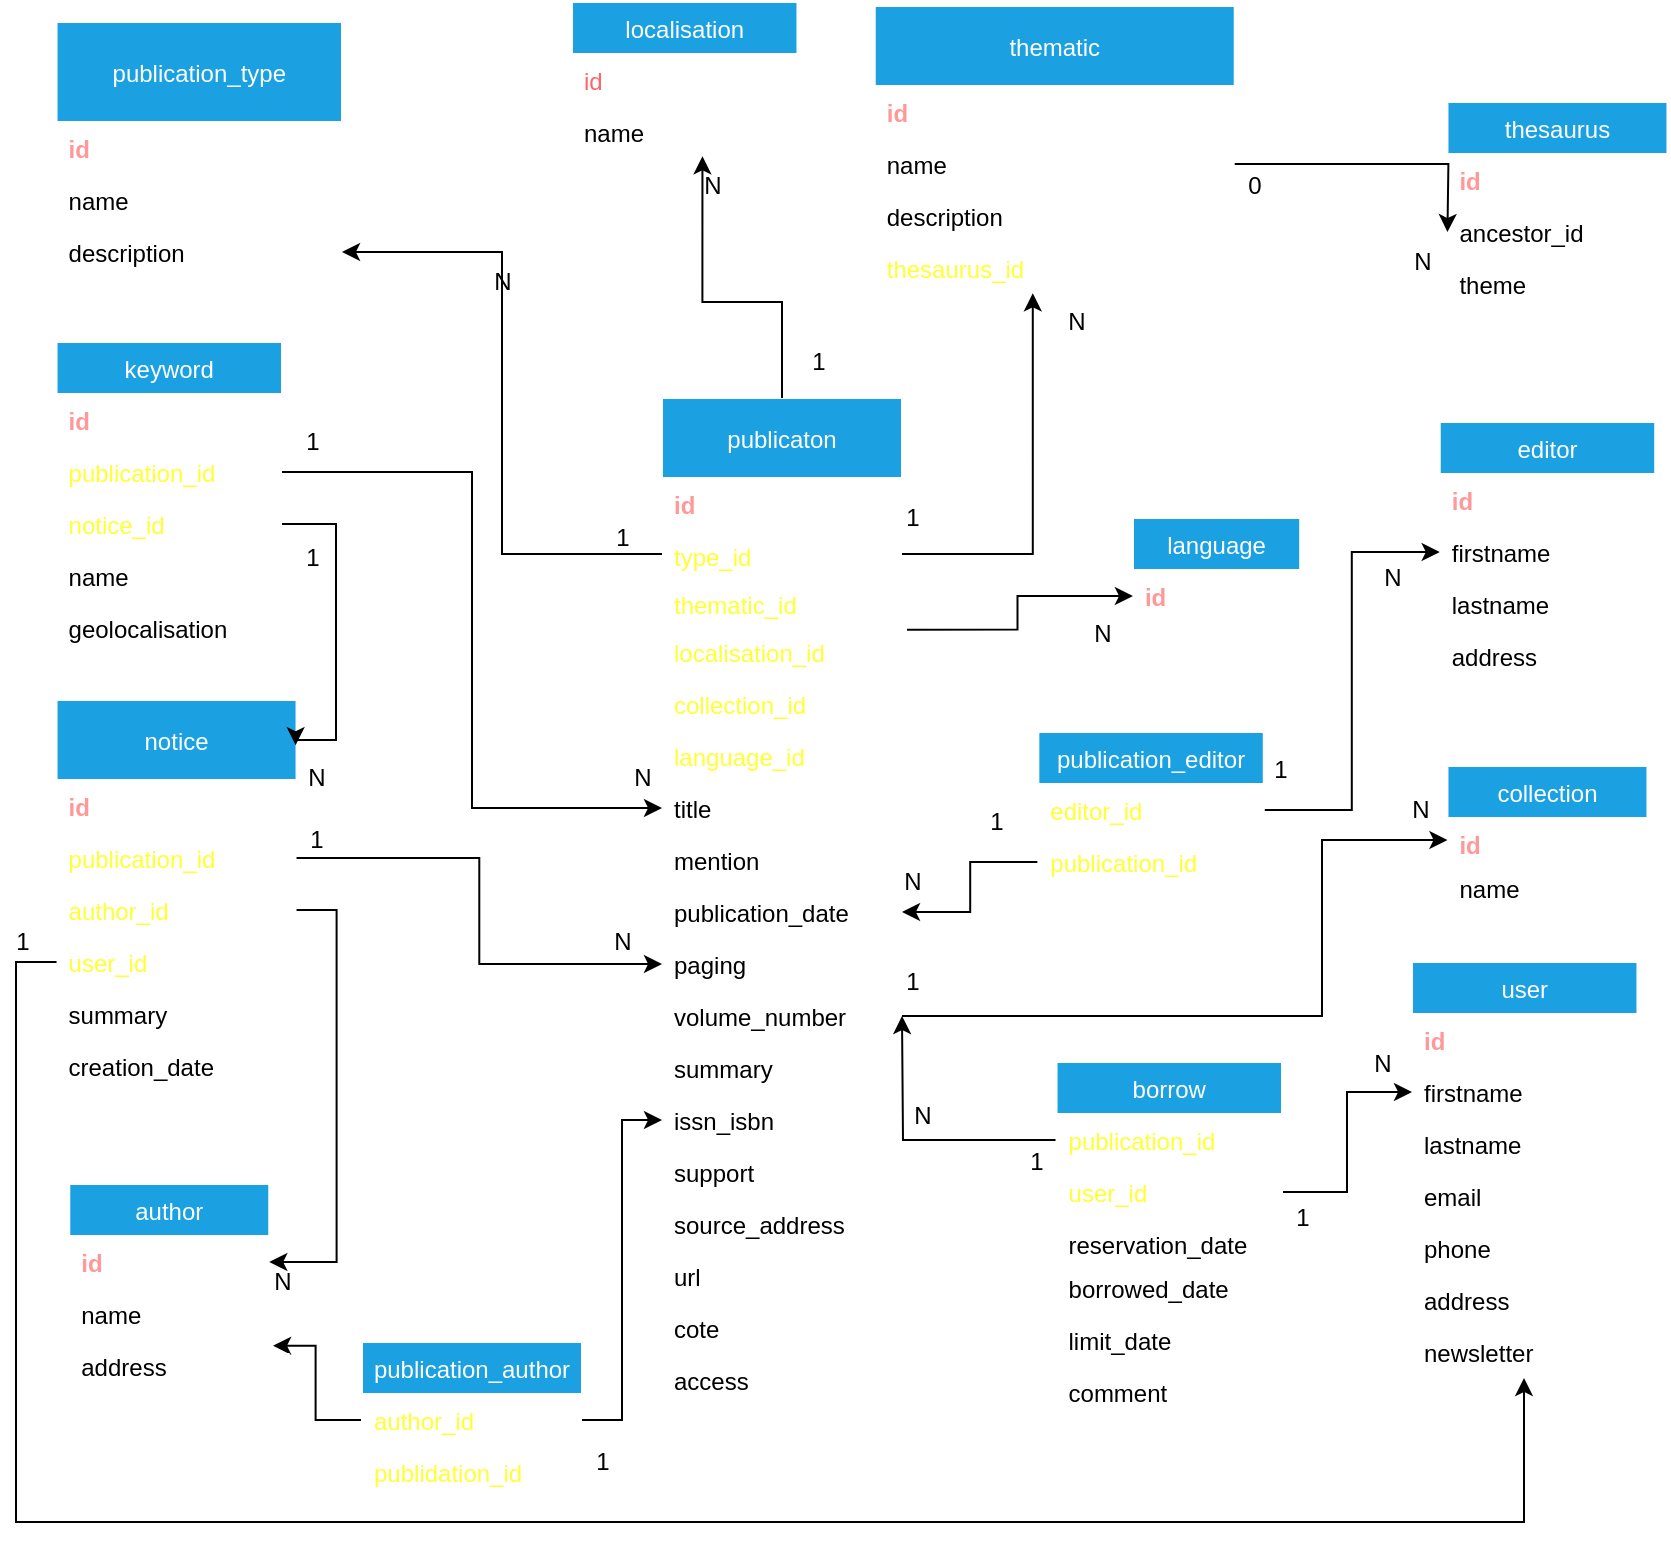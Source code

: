 <mxfile>
    <diagram id="iMxcmPr24rwtnFYZ4upU" name="Page-1">
        <mxGraphModel dx="1710" dy="392" grid="1" gridSize="10" guides="1" tooltips="1" connect="1" arrows="1" fold="1" page="1" pageScale="1" pageWidth="827" pageHeight="1169" math="0" shadow="0">
            <root>
                <mxCell id="0"/>
                <mxCell id="1" parent="0"/>
                <mxCell id="2" value="publicaton" style="swimlane;fontStyle=0;childLayout=stackLayout;horizontal=1;startSize=40;fillColor=#1ba1e2;horizontalStack=0;resizeParent=1;resizeParentMax=0;resizeLast=0;collapsible=1;marginBottom=0;fontColor=#ffffff;strokeColor=#FFFFFF;" parent="1" vertex="1">
                    <mxGeometry x="310" y="248" width="120" height="504" as="geometry"/>
                </mxCell>
                <mxCell id="3" value="id" style="text;strokeColor=none;fillColor=none;align=left;verticalAlign=top;spacingLeft=4;spacingRight=4;overflow=hidden;rotatable=0;points=[[0,0.5],[1,0.5]];portConstraint=eastwest;fontColor=#FF9999;fontStyle=1" parent="2" vertex="1">
                    <mxGeometry y="40" width="120" height="26" as="geometry"/>
                </mxCell>
                <mxCell id="4" value="type_id" style="text;strokeColor=none;fillColor=none;align=left;verticalAlign=top;spacingLeft=4;spacingRight=4;overflow=hidden;rotatable=0;points=[[0,0.5],[1,0.5]];portConstraint=eastwest;fontColor=#FFFF33;" parent="2" vertex="1">
                    <mxGeometry y="66" width="120" height="24" as="geometry"/>
                </mxCell>
                <mxCell id="5" value="thematic_id" style="text;strokeColor=none;fillColor=none;align=left;verticalAlign=top;spacingLeft=4;spacingRight=4;overflow=hidden;rotatable=0;points=[[0,0.5],[1,0.5]];portConstraint=eastwest;fontColor=#FFFF33;" parent="2" vertex="1">
                    <mxGeometry y="90" width="120" height="24" as="geometry"/>
                </mxCell>
                <mxCell id="19" value="localisation_id" style="text;strokeColor=none;fillColor=none;align=left;verticalAlign=top;spacingLeft=4;spacingRight=4;overflow=hidden;rotatable=0;points=[[0,0.5],[1,0.5]];portConstraint=eastwest;fontColor=#FFFF33;" parent="2" vertex="1">
                    <mxGeometry y="114" width="120" height="26" as="geometry"/>
                </mxCell>
                <mxCell id="163" value="collection_id" style="text;strokeColor=none;fillColor=none;align=left;verticalAlign=top;spacingLeft=4;spacingRight=4;overflow=hidden;rotatable=0;points=[[0,0.5],[1,0.5]];portConstraint=eastwest;fontColor=#FFFF33;" parent="2" vertex="1">
                    <mxGeometry y="140" width="120" height="26" as="geometry"/>
                </mxCell>
                <mxCell id="13" value="language_id" style="text;strokeColor=none;fillColor=none;align=left;verticalAlign=top;spacingLeft=4;spacingRight=4;overflow=hidden;rotatable=0;points=[[0,0.5],[1,0.5]];portConstraint=eastwest;fontColor=#FFFF33;" parent="2" vertex="1">
                    <mxGeometry y="166" width="120" height="26" as="geometry"/>
                </mxCell>
                <mxCell id="6" value="title" style="text;strokeColor=none;fillColor=none;align=left;verticalAlign=top;spacingLeft=4;spacingRight=4;overflow=hidden;rotatable=0;points=[[0,0.5],[1,0.5]];portConstraint=eastwest;" parent="2" vertex="1">
                    <mxGeometry y="192" width="120" height="26" as="geometry"/>
                </mxCell>
                <mxCell id="8" value="mention" style="text;strokeColor=none;fillColor=none;align=left;verticalAlign=top;spacingLeft=4;spacingRight=4;overflow=hidden;rotatable=0;points=[[0,0.5],[1,0.5]];portConstraint=eastwest;" parent="2" vertex="1">
                    <mxGeometry y="218" width="120" height="26" as="geometry"/>
                </mxCell>
                <mxCell id="9" value="publication_date" style="text;strokeColor=none;fillColor=none;align=left;verticalAlign=top;spacingLeft=4;spacingRight=4;overflow=hidden;rotatable=0;points=[[0,0.5],[1,0.5]];portConstraint=eastwest;" parent="2" vertex="1">
                    <mxGeometry y="244" width="120" height="26" as="geometry"/>
                </mxCell>
                <mxCell id="10" value="paging" style="text;strokeColor=none;fillColor=none;align=left;verticalAlign=top;spacingLeft=4;spacingRight=4;overflow=hidden;rotatable=0;points=[[0,0.5],[1,0.5]];portConstraint=eastwest;" parent="2" vertex="1">
                    <mxGeometry y="270" width="120" height="26" as="geometry"/>
                </mxCell>
                <mxCell id="11" value="volume_number" style="text;strokeColor=none;fillColor=none;align=left;verticalAlign=top;spacingLeft=4;spacingRight=4;overflow=hidden;rotatable=0;points=[[0,0.5],[1,0.5]];portConstraint=eastwest;" parent="2" vertex="1">
                    <mxGeometry y="296" width="120" height="26" as="geometry"/>
                </mxCell>
                <mxCell id="14" value="summary" style="text;strokeColor=none;fillColor=none;align=left;verticalAlign=top;spacingLeft=4;spacingRight=4;overflow=hidden;rotatable=0;points=[[0,0.5],[1,0.5]];portConstraint=eastwest;" parent="2" vertex="1">
                    <mxGeometry y="322" width="120" height="26" as="geometry"/>
                </mxCell>
                <mxCell id="15" value="issn_isbn" style="text;strokeColor=none;fillColor=none;align=left;verticalAlign=top;spacingLeft=4;spacingRight=4;overflow=hidden;rotatable=0;points=[[0,0.5],[1,0.5]];portConstraint=eastwest;" parent="2" vertex="1">
                    <mxGeometry y="348" width="120" height="26" as="geometry"/>
                </mxCell>
                <mxCell id="16" value="support" style="text;strokeColor=none;fillColor=none;align=left;verticalAlign=top;spacingLeft=4;spacingRight=4;overflow=hidden;rotatable=0;points=[[0,0.5],[1,0.5]];portConstraint=eastwest;" parent="2" vertex="1">
                    <mxGeometry y="374" width="120" height="26" as="geometry"/>
                </mxCell>
                <mxCell id="17" value="source_address" style="text;strokeColor=none;fillColor=none;align=left;verticalAlign=top;spacingLeft=4;spacingRight=4;overflow=hidden;rotatable=0;points=[[0,0.5],[1,0.5]];portConstraint=eastwest;" parent="2" vertex="1">
                    <mxGeometry y="400" width="120" height="26" as="geometry"/>
                </mxCell>
                <mxCell id="18" value="url" style="text;strokeColor=none;fillColor=none;align=left;verticalAlign=top;spacingLeft=4;spacingRight=4;overflow=hidden;rotatable=0;points=[[0,0.5],[1,0.5]];portConstraint=eastwest;" parent="2" vertex="1">
                    <mxGeometry y="426" width="120" height="26" as="geometry"/>
                </mxCell>
                <mxCell id="20" value="cote" style="text;strokeColor=none;fillColor=none;align=left;verticalAlign=top;spacingLeft=4;spacingRight=4;overflow=hidden;rotatable=0;points=[[0,0.5],[1,0.5]];portConstraint=eastwest;" parent="2" vertex="1">
                    <mxGeometry y="452" width="120" height="26" as="geometry"/>
                </mxCell>
                <mxCell id="22" value="access" style="text;strokeColor=none;fillColor=none;align=left;verticalAlign=top;spacingLeft=4;spacingRight=4;overflow=hidden;rotatable=0;points=[[0,0.5],[1,0.5]];portConstraint=eastwest;" parent="2" vertex="1">
                    <mxGeometry y="478" width="120" height="26" as="geometry"/>
                </mxCell>
                <mxCell id="23" value="publication_type" style="swimlane;fontStyle=0;childLayout=stackLayout;horizontal=1;startSize=50;fillColor=#1ba1e2;horizontalStack=0;resizeParent=1;resizeParentMax=0;resizeLast=0;collapsible=1;marginBottom=0;fontColor=#ffffff;strokeColor=#FFFFFF;" parent="1" vertex="1">
                    <mxGeometry x="7.27" y="60" width="142.73" height="128" as="geometry"/>
                </mxCell>
                <mxCell id="24" value="id" style="text;strokeColor=none;fillColor=none;align=left;verticalAlign=top;spacingLeft=4;spacingRight=4;overflow=hidden;rotatable=0;points=[[0,0.5],[1,0.5]];portConstraint=eastwest;fontColor=#FF9999;fontStyle=1" parent="23" vertex="1">
                    <mxGeometry y="50" width="142.73" height="26" as="geometry"/>
                </mxCell>
                <mxCell id="25" value="name" style="text;strokeColor=none;fillColor=none;align=left;verticalAlign=top;spacingLeft=4;spacingRight=4;overflow=hidden;rotatable=0;points=[[0,0.5],[1,0.5]];portConstraint=eastwest;" parent="23" vertex="1">
                    <mxGeometry y="76" width="142.73" height="26" as="geometry"/>
                </mxCell>
                <mxCell id="26" value="description" style="text;strokeColor=none;fillColor=none;align=left;verticalAlign=top;spacingLeft=4;spacingRight=4;overflow=hidden;rotatable=0;points=[[0,0.5],[1,0.5]];portConstraint=eastwest;" parent="23" vertex="1">
                    <mxGeometry y="102" width="142.73" height="26" as="geometry"/>
                </mxCell>
                <mxCell id="27" value="thematic" style="swimlane;fontStyle=0;childLayout=stackLayout;horizontal=1;startSize=40;fillColor=#1ba1e2;horizontalStack=0;resizeParent=1;resizeParentMax=0;resizeLast=0;collapsible=1;marginBottom=0;fontColor=#ffffff;strokeColor=#FFFFFF;" parent="1" vertex="1">
                    <mxGeometry x="416.37" y="52" width="180" height="144" as="geometry"/>
                </mxCell>
                <mxCell id="28" value="id" style="text;strokeColor=none;fillColor=none;align=left;verticalAlign=top;spacingLeft=4;spacingRight=4;overflow=hidden;rotatable=0;points=[[0,0.5],[1,0.5]];portConstraint=eastwest;fontColor=#FF9999;fontStyle=1" parent="27" vertex="1">
                    <mxGeometry y="40" width="180" height="26" as="geometry"/>
                </mxCell>
                <mxCell id="29" value="name" style="text;strokeColor=none;fillColor=none;align=left;verticalAlign=top;spacingLeft=4;spacingRight=4;overflow=hidden;rotatable=0;points=[[0,0.5],[1,0.5]];portConstraint=eastwest;" parent="27" vertex="1">
                    <mxGeometry y="66" width="180" height="26" as="geometry"/>
                </mxCell>
                <mxCell id="30" value="description" style="text;strokeColor=none;fillColor=none;align=left;verticalAlign=top;spacingLeft=4;spacingRight=4;overflow=hidden;rotatable=0;points=[[0,0.5],[1,0.5]];portConstraint=eastwest;" parent="27" vertex="1">
                    <mxGeometry y="92" width="180" height="26" as="geometry"/>
                </mxCell>
                <mxCell id="31" value="thesaurus_id" style="text;strokeColor=none;fillColor=none;align=left;verticalAlign=top;spacingLeft=4;spacingRight=4;overflow=hidden;rotatable=0;points=[[0,0.5],[1,0.5]];portConstraint=eastwest;fontColor=#FFFF33;" parent="27" vertex="1">
                    <mxGeometry y="118" width="180" height="26" as="geometry"/>
                </mxCell>
                <mxCell id="32" value="author" style="swimlane;fontStyle=0;childLayout=stackLayout;horizontal=1;startSize=26;fillColor=#1ba1e2;horizontalStack=0;resizeParent=1;resizeParentMax=0;resizeLast=0;collapsible=1;marginBottom=0;fontColor=#ffffff;strokeColor=#FFFFFF;" parent="1" vertex="1">
                    <mxGeometry x="13.63" y="641" width="100" height="104" as="geometry"/>
                </mxCell>
                <mxCell id="33" value="id" style="text;strokeColor=none;fillColor=none;align=left;verticalAlign=top;spacingLeft=4;spacingRight=4;overflow=hidden;rotatable=0;points=[[0,0.5],[1,0.5]];portConstraint=eastwest;fontColor=#FF9999;fontStyle=1" parent="32" vertex="1">
                    <mxGeometry y="26" width="100" height="26" as="geometry"/>
                </mxCell>
                <mxCell id="34" value="name" style="text;strokeColor=none;fillColor=none;align=left;verticalAlign=top;spacingLeft=4;spacingRight=4;overflow=hidden;rotatable=0;points=[[0,0.5],[1,0.5]];portConstraint=eastwest;" parent="32" vertex="1">
                    <mxGeometry y="52" width="100" height="26" as="geometry"/>
                </mxCell>
                <mxCell id="35" value="address" style="text;strokeColor=none;fillColor=none;align=left;verticalAlign=top;spacingLeft=4;spacingRight=4;overflow=hidden;rotatable=0;points=[[0,0.5],[1,0.5]];portConstraint=eastwest;" parent="32" vertex="1">
                    <mxGeometry y="78" width="100" height="26" as="geometry"/>
                </mxCell>
                <mxCell id="36" value="editor" style="swimlane;fontStyle=0;childLayout=stackLayout;horizontal=1;startSize=26;fillColor=#1ba1e2;horizontalStack=0;resizeParent=1;resizeParentMax=0;resizeLast=0;collapsible=1;marginBottom=0;fontColor=#ffffff;strokeColor=#FFFFFF;" parent="1" vertex="1">
                    <mxGeometry x="698.87" y="260" width="107.73" height="130" as="geometry"/>
                </mxCell>
                <mxCell id="38" value="id" style="text;strokeColor=none;fillColor=none;align=left;verticalAlign=top;spacingLeft=4;spacingRight=4;overflow=hidden;rotatable=0;points=[[0,0.5],[1,0.5]];portConstraint=eastwest;fontColor=#FF9999;fontStyle=1" parent="36" vertex="1">
                    <mxGeometry y="26" width="107.73" height="26" as="geometry"/>
                </mxCell>
                <mxCell id="39" value="firstname" style="text;strokeColor=none;fillColor=none;align=left;verticalAlign=top;spacingLeft=4;spacingRight=4;overflow=hidden;rotatable=0;points=[[0,0.5],[1,0.5]];portConstraint=eastwest;" parent="36" vertex="1">
                    <mxGeometry y="52" width="107.73" height="26" as="geometry"/>
                </mxCell>
                <mxCell id="40" value="lastname" style="text;strokeColor=none;fillColor=none;align=left;verticalAlign=top;spacingLeft=4;spacingRight=4;overflow=hidden;rotatable=0;points=[[0,0.5],[1,0.5]];portConstraint=eastwest;" parent="36" vertex="1">
                    <mxGeometry y="78" width="107.73" height="26" as="geometry"/>
                </mxCell>
                <mxCell id="37" value="address" style="text;strokeColor=none;fillColor=none;align=left;verticalAlign=top;spacingLeft=4;spacingRight=4;overflow=hidden;rotatable=0;points=[[0,0.5],[1,0.5]];portConstraint=eastwest;" parent="36" vertex="1">
                    <mxGeometry y="104" width="107.73" height="26" as="geometry"/>
                </mxCell>
                <mxCell id="41" value="thesaurus" style="swimlane;fontStyle=0;childLayout=stackLayout;horizontal=1;startSize=26;fillColor=#1ba1e2;horizontalStack=0;resizeParent=1;resizeParentMax=0;resizeLast=0;collapsible=1;marginBottom=0;fontColor=#ffffff;strokeColor=#FFFFFF;" parent="1" vertex="1">
                    <mxGeometry x="702.73" y="100" width="110" height="104" as="geometry"/>
                </mxCell>
                <mxCell id="42" value="id" style="text;strokeColor=none;fillColor=none;align=left;verticalAlign=top;spacingLeft=4;spacingRight=4;overflow=hidden;rotatable=0;points=[[0,0.5],[1,0.5]];portConstraint=eastwest;fontColor=#FF9999;fontStyle=1" parent="41" vertex="1">
                    <mxGeometry y="26" width="110" height="26" as="geometry"/>
                </mxCell>
                <mxCell id="215" value="ancestor_id" style="text;strokeColor=none;fillColor=none;align=left;verticalAlign=top;spacingLeft=4;spacingRight=4;overflow=hidden;rotatable=0;points=[[0,0.5],[1,0.5]];portConstraint=eastwest;" parent="41" vertex="1">
                    <mxGeometry y="52" width="110" height="26" as="geometry"/>
                </mxCell>
                <mxCell id="44" value="theme" style="text;strokeColor=none;fillColor=none;align=left;verticalAlign=top;spacingLeft=4;spacingRight=4;overflow=hidden;rotatable=0;points=[[0,0.5],[1,0.5]];portConstraint=eastwest;" parent="41" vertex="1">
                    <mxGeometry y="78" width="110" height="26" as="geometry"/>
                </mxCell>
                <mxCell id="45" value="user" style="swimlane;fontStyle=0;childLayout=stackLayout;horizontal=1;startSize=26;fillColor=#1ba1e2;horizontalStack=0;resizeParent=1;resizeParentMax=0;resizeLast=0;collapsible=1;marginBottom=0;fontColor=#ffffff;strokeColor=#FFFFFF;" parent="1" vertex="1">
                    <mxGeometry x="685" y="530" width="112.73" height="208" as="geometry"/>
                </mxCell>
                <mxCell id="46" value="id" style="text;strokeColor=none;fillColor=none;align=left;verticalAlign=top;spacingLeft=4;spacingRight=4;overflow=hidden;rotatable=0;points=[[0,0.5],[1,0.5]];portConstraint=eastwest;fontColor=#FF9999;fontStyle=1" parent="45" vertex="1">
                    <mxGeometry y="26" width="112.73" height="26" as="geometry"/>
                </mxCell>
                <mxCell id="47" value="firstname" style="text;strokeColor=none;fillColor=none;align=left;verticalAlign=top;spacingLeft=4;spacingRight=4;overflow=hidden;rotatable=0;points=[[0,0.5],[1,0.5]];portConstraint=eastwest;" parent="45" vertex="1">
                    <mxGeometry y="52" width="112.73" height="26" as="geometry"/>
                </mxCell>
                <mxCell id="48" value="lastname" style="text;strokeColor=none;fillColor=none;align=left;verticalAlign=top;spacingLeft=4;spacingRight=4;overflow=hidden;rotatable=0;points=[[0,0.5],[1,0.5]];portConstraint=eastwest;" parent="45" vertex="1">
                    <mxGeometry y="78" width="112.73" height="26" as="geometry"/>
                </mxCell>
                <mxCell id="49" value="email" style="text;strokeColor=none;fillColor=none;align=left;verticalAlign=top;spacingLeft=4;spacingRight=4;overflow=hidden;rotatable=0;points=[[0,0.5],[1,0.5]];portConstraint=eastwest;" parent="45" vertex="1">
                    <mxGeometry y="104" width="112.73" height="26" as="geometry"/>
                </mxCell>
                <mxCell id="50" value="phone" style="text;strokeColor=none;fillColor=none;align=left;verticalAlign=top;spacingLeft=4;spacingRight=4;overflow=hidden;rotatable=0;points=[[0,0.5],[1,0.5]];portConstraint=eastwest;" parent="45" vertex="1">
                    <mxGeometry y="130" width="112.73" height="26" as="geometry"/>
                </mxCell>
                <mxCell id="51" value="address" style="text;strokeColor=none;fillColor=none;align=left;verticalAlign=top;spacingLeft=4;spacingRight=4;overflow=hidden;rotatable=0;points=[[0,0.5],[1,0.5]];portConstraint=eastwest;" parent="45" vertex="1">
                    <mxGeometry y="156" width="112.73" height="26" as="geometry"/>
                </mxCell>
                <mxCell id="53" value="newsletter" style="text;strokeColor=none;fillColor=none;align=left;verticalAlign=top;spacingLeft=4;spacingRight=4;overflow=hidden;rotatable=0;points=[[0,0.5],[1,0.5]];portConstraint=eastwest;" parent="45" vertex="1">
                    <mxGeometry y="182" width="112.73" height="26" as="geometry"/>
                </mxCell>
                <mxCell id="55" value="keyword" style="swimlane;fontStyle=0;childLayout=stackLayout;horizontal=1;startSize=26;fillColor=#1ba1e2;horizontalStack=0;resizeParent=1;resizeParentMax=0;resizeLast=0;collapsible=1;marginBottom=0;fontColor=#ffffff;strokeColor=#FFFFFF;" parent="1" vertex="1">
                    <mxGeometry x="7.27" y="220" width="112.73" height="156" as="geometry"/>
                </mxCell>
                <mxCell id="56" value="id" style="text;strokeColor=none;fillColor=none;align=left;verticalAlign=top;spacingLeft=4;spacingRight=4;overflow=hidden;rotatable=0;points=[[0,0.5],[1,0.5]];portConstraint=eastwest;fontColor=#FF9999;fontStyle=1" parent="55" vertex="1">
                    <mxGeometry y="26" width="112.73" height="26" as="geometry"/>
                </mxCell>
                <mxCell id="58" value="publication_id" style="text;strokeColor=none;fillColor=none;align=left;verticalAlign=top;spacingLeft=4;spacingRight=4;overflow=hidden;rotatable=0;points=[[0,0.5],[1,0.5]];portConstraint=eastwest;fontColor=#FFFF33;" parent="55" vertex="1">
                    <mxGeometry y="52" width="112.73" height="26" as="geometry"/>
                </mxCell>
                <mxCell id="59" value="notice_id" style="text;strokeColor=none;fillColor=none;align=left;verticalAlign=top;spacingLeft=4;spacingRight=4;overflow=hidden;rotatable=0;points=[[0,0.5],[1,0.5]];portConstraint=eastwest;fontColor=#FFFF33;" parent="55" vertex="1">
                    <mxGeometry y="78" width="112.73" height="26" as="geometry"/>
                </mxCell>
                <mxCell id="57" value="name" style="text;strokeColor=none;fillColor=none;align=left;verticalAlign=top;spacingLeft=4;spacingRight=4;overflow=hidden;rotatable=0;points=[[0,0.5],[1,0.5]];portConstraint=eastwest;" parent="55" vertex="1">
                    <mxGeometry y="104" width="112.73" height="26" as="geometry"/>
                </mxCell>
                <mxCell id="60" value="geolocalisation" style="text;align=left;verticalAlign=top;spacingLeft=4;spacingRight=4;overflow=hidden;rotatable=0;points=[[0,0.5],[1,0.5]];portConstraint=eastwest;" parent="55" vertex="1">
                    <mxGeometry y="130" width="112.73" height="26" as="geometry"/>
                </mxCell>
                <mxCell id="61" value="localisation" style="swimlane;fontStyle=0;childLayout=stackLayout;horizontal=1;startSize=26;fillColor=#1ba1e2;horizontalStack=0;resizeParent=1;resizeParentMax=0;resizeLast=0;collapsible=1;marginBottom=0;fontColor=#ffffff;strokeColor=#FFFFFF;" parent="1" vertex="1">
                    <mxGeometry x="265" y="50" width="112.73" height="78" as="geometry"/>
                </mxCell>
                <mxCell id="62" value="id" style="text;strokeColor=none;fillColor=none;align=left;verticalAlign=top;spacingLeft=4;spacingRight=4;overflow=hidden;rotatable=0;points=[[0,0.5],[1,0.5]];portConstraint=eastwest;fontColor=#FF6666;" parent="61" vertex="1">
                    <mxGeometry y="26" width="112.73" height="26" as="geometry"/>
                </mxCell>
                <mxCell id="63" value="name" style="text;strokeColor=none;fillColor=none;align=left;verticalAlign=top;spacingLeft=4;spacingRight=4;overflow=hidden;rotatable=0;points=[[0,0.5],[1,0.5]];portConstraint=eastwest;" parent="61" vertex="1">
                    <mxGeometry y="52" width="112.73" height="26" as="geometry"/>
                </mxCell>
                <mxCell id="64" value="collection" style="swimlane;fontStyle=0;childLayout=stackLayout;horizontal=1;startSize=26;fillColor=#1ba1e2;horizontalStack=0;resizeParent=1;resizeParentMax=0;resizeLast=0;collapsible=1;marginBottom=0;fontColor=#ffffff;strokeColor=#FFFFFF;" parent="1" vertex="1">
                    <mxGeometry x="702.73" y="432" width="100" height="74" as="geometry"/>
                </mxCell>
                <mxCell id="65" value="id" style="text;strokeColor=none;fillColor=none;align=left;verticalAlign=top;spacingLeft=4;spacingRight=4;overflow=hidden;rotatable=0;points=[[0,0.5],[1,0.5]];portConstraint=eastwest;fontColor=#FF9999;fontStyle=1" parent="64" vertex="1">
                    <mxGeometry y="26" width="100" height="22" as="geometry"/>
                </mxCell>
                <mxCell id="66" value="name" style="text;strokeColor=none;fillColor=none;align=left;verticalAlign=top;spacingLeft=4;spacingRight=4;overflow=hidden;rotatable=0;points=[[0,0.5],[1,0.5]];portConstraint=eastwest;" parent="64" vertex="1">
                    <mxGeometry y="48" width="100" height="26" as="geometry"/>
                </mxCell>
                <mxCell id="67" value="notice" style="swimlane;fontStyle=0;childLayout=stackLayout;horizontal=1;startSize=40;fillColor=#1ba1e2;horizontalStack=0;resizeParent=1;resizeParentMax=0;resizeLast=0;collapsible=1;marginBottom=0;fontColor=#ffffff;strokeColor=#FFFFFF;" parent="1" vertex="1">
                    <mxGeometry x="7.27" y="399" width="120" height="198" as="geometry"/>
                </mxCell>
                <mxCell id="68" value="id" style="text;strokeColor=none;fillColor=none;align=left;verticalAlign=top;spacingLeft=4;spacingRight=4;overflow=hidden;rotatable=0;points=[[0,0.5],[1,0.5]];portConstraint=eastwest;fontColor=#FF9999;fontStyle=1" parent="67" vertex="1">
                    <mxGeometry y="40" width="120" height="26" as="geometry"/>
                </mxCell>
                <mxCell id="69" value="publication_id" style="text;strokeColor=none;fillColor=none;align=left;verticalAlign=top;spacingLeft=4;spacingRight=4;overflow=hidden;rotatable=0;points=[[0,0.5],[1,0.5]];portConstraint=eastwest;fontColor=#FFFF33;" parent="67" vertex="1">
                    <mxGeometry y="66" width="120" height="26" as="geometry"/>
                </mxCell>
                <mxCell id="200" value="author_id" style="text;strokeColor=none;fillColor=none;align=left;verticalAlign=top;spacingLeft=4;spacingRight=4;overflow=hidden;rotatable=0;points=[[0,0.5],[1,0.5]];portConstraint=eastwest;fontColor=#FFFF33;" parent="67" vertex="1">
                    <mxGeometry y="92" width="120" height="26" as="geometry"/>
                </mxCell>
                <mxCell id="210" value="user_id" style="text;strokeColor=none;fillColor=none;align=left;verticalAlign=top;spacingLeft=4;spacingRight=4;overflow=hidden;rotatable=0;points=[[0,0.5],[1,0.5]];portConstraint=eastwest;fontColor=#FFFF33;" parent="67" vertex="1">
                    <mxGeometry y="118" width="120" height="26" as="geometry"/>
                </mxCell>
                <mxCell id="194" value="summary" style="text;strokeColor=none;fillColor=none;align=left;verticalAlign=top;spacingLeft=4;spacingRight=4;overflow=hidden;rotatable=0;points=[[0,0.5],[1,0.5]];portConstraint=eastwest;" parent="67" vertex="1">
                    <mxGeometry y="144" width="120" height="26" as="geometry"/>
                </mxCell>
                <mxCell id="70" value="creation_date" style="text;strokeColor=none;fillColor=none;align=left;verticalAlign=top;spacingLeft=4;spacingRight=4;overflow=hidden;rotatable=0;points=[[0,0.5],[1,0.5]];portConstraint=eastwest;" parent="67" vertex="1">
                    <mxGeometry y="170" width="120" height="28" as="geometry"/>
                </mxCell>
                <mxCell id="74" style="edgeStyle=orthogonalEdgeStyle;rounded=0;orthogonalLoop=1;jettySize=auto;html=1;exitX=1;exitY=0.5;exitDx=0;exitDy=0;entryX=0;entryY=0.5;entryDx=0;entryDy=0;" parent="1" source="168" target="47" edge="1">
                    <mxGeometry relative="1" as="geometry">
                        <mxPoint x="597.27" y="545.25" as="sourcePoint"/>
                    </mxGeometry>
                </mxCell>
                <mxCell id="75" style="edgeStyle=orthogonalEdgeStyle;rounded=0;orthogonalLoop=1;jettySize=auto;html=1;exitX=0;exitY=0.5;exitDx=0;exitDy=0;entryX=1;entryY=0.5;entryDx=0;entryDy=0;" parent="1" source="167" edge="1">
                    <mxGeometry relative="1" as="geometry">
                        <mxPoint x="430" y="557" as="targetPoint"/>
                        <mxPoint x="520.0" y="545.25" as="sourcePoint"/>
                    </mxGeometry>
                </mxCell>
                <mxCell id="80" style="edgeStyle=orthogonalEdgeStyle;rounded=0;orthogonalLoop=1;jettySize=auto;html=1;entryX=0;entryY=0.5;entryDx=0;entryDy=0;exitX=1;exitY=0.5;exitDx=0;exitDy=0;" parent="1" source="29" edge="1">
                    <mxGeometry relative="1" as="geometry">
                        <mxPoint x="663.87" y="90" as="sourcePoint"/>
                        <mxPoint x="702.73" y="165" as="targetPoint"/>
                    </mxGeometry>
                </mxCell>
                <mxCell id="82" style="edgeStyle=orthogonalEdgeStyle;rounded=0;orthogonalLoop=1;jettySize=auto;html=1;entryX=0;entryY=0.5;entryDx=0;entryDy=0;" parent="1" source="11" target="65" edge="1">
                    <mxGeometry relative="1" as="geometry">
                        <mxPoint x="593.64" y="482" as="sourcePoint"/>
                        <Array as="points">
                            <mxPoint x="640" y="557"/>
                            <mxPoint x="640" y="469"/>
                        </Array>
                    </mxGeometry>
                </mxCell>
                <mxCell id="85" style="edgeStyle=orthogonalEdgeStyle;rounded=0;orthogonalLoop=1;jettySize=auto;html=1;entryX=1;entryY=0.5;entryDx=0;entryDy=0;exitX=0;exitY=0.5;exitDx=0;exitDy=0;" parent="1" source="159" target="9" edge="1">
                    <mxGeometry relative="1" as="geometry">
                        <mxPoint x="510" y="380" as="sourcePoint"/>
                    </mxGeometry>
                </mxCell>
                <mxCell id="86" style="edgeStyle=orthogonalEdgeStyle;rounded=0;orthogonalLoop=1;jettySize=auto;html=1;entryX=0;entryY=0.5;entryDx=0;entryDy=0;exitX=1;exitY=0.5;exitDx=0;exitDy=0;" parent="1" source="158" target="39" edge="1">
                    <mxGeometry relative="1" as="geometry">
                        <mxPoint x="580" y="380" as="sourcePoint"/>
                    </mxGeometry>
                </mxCell>
                <mxCell id="88" style="edgeStyle=orthogonalEdgeStyle;rounded=0;orthogonalLoop=1;jettySize=auto;html=1;exitX=1;exitY=0.5;exitDx=0;exitDy=0;entryX=0;entryY=0.5;entryDx=0;entryDy=0;" parent="1" source="69" target="10" edge="1">
                    <mxGeometry relative="1" as="geometry">
                        <mxPoint x="296.4" y="369.224" as="targetPoint"/>
                        <mxPoint x="250" y="568" as="sourcePoint"/>
                    </mxGeometry>
                </mxCell>
                <mxCell id="91" style="edgeStyle=orthogonalEdgeStyle;rounded=0;orthogonalLoop=1;jettySize=auto;html=1;exitX=0.5;exitY=0;exitDx=0;exitDy=0;entryX=0.261;entryY=-0.242;entryDx=0;entryDy=0;entryPerimeter=0;" parent="1" source="2" target="124" edge="1">
                    <mxGeometry relative="1" as="geometry">
                        <mxPoint x="355" y="172" as="sourcePoint"/>
                    </mxGeometry>
                </mxCell>
                <mxCell id="95" style="edgeStyle=orthogonalEdgeStyle;rounded=0;orthogonalLoop=1;jettySize=auto;html=1;exitX=1;exitY=0.5;exitDx=0;exitDy=0;entryX=0.439;entryY=0.987;entryDx=0;entryDy=0;entryPerimeter=0;" parent="1" source="4" target="31" edge="1">
                    <mxGeometry relative="1" as="geometry">
                        <mxPoint x="562.27" y="220" as="sourcePoint"/>
                    </mxGeometry>
                </mxCell>
                <mxCell id="109" value="N" style="text;html=1;align=center;verticalAlign=middle;resizable=0;points=[];autosize=1;" parent="1" vertex="1">
                    <mxGeometry x="430" y="597" width="20" height="20" as="geometry"/>
                </mxCell>
                <mxCell id="111" value="1" style="text;html=1;align=center;verticalAlign=middle;resizable=0;points=[];autosize=1;" parent="1" vertex="1">
                    <mxGeometry x="125" y="318" width="20" height="20" as="geometry"/>
                </mxCell>
                <mxCell id="112" value="1" style="text;html=1;align=center;verticalAlign=middle;resizable=0;points=[];autosize=1;" parent="1" vertex="1">
                    <mxGeometry x="125" y="260" width="20" height="20" as="geometry"/>
                </mxCell>
                <mxCell id="113" value="N" style="text;html=1;align=center;verticalAlign=middle;resizable=0;points=[];autosize=1;" parent="1" vertex="1">
                    <mxGeometry x="425" y="480" width="20" height="20" as="geometry"/>
                </mxCell>
                <mxCell id="114" value="N" style="text;html=1;align=center;verticalAlign=middle;resizable=0;points=[];autosize=1;" parent="1" vertex="1">
                    <mxGeometry x="665" y="328" width="20" height="20" as="geometry"/>
                </mxCell>
                <mxCell id="115" value="1" style="text;html=1;align=center;verticalAlign=middle;resizable=0;points=[];autosize=1;" parent="1" vertex="1">
                    <mxGeometry x="377.73" y="220" width="20" height="20" as="geometry"/>
                </mxCell>
                <mxCell id="116" value="N" style="text;html=1;align=center;verticalAlign=middle;resizable=0;points=[];autosize=1;" parent="1" vertex="1">
                    <mxGeometry x="220" y="180" width="20" height="20" as="geometry"/>
                </mxCell>
                <mxCell id="118" value="N" style="text;html=1;align=center;verticalAlign=middle;resizable=0;points=[];autosize=1;" parent="1" vertex="1">
                    <mxGeometry x="678.87" y="444" width="20" height="20" as="geometry"/>
                </mxCell>
                <mxCell id="119" value="1" style="text;html=1;align=center;verticalAlign=middle;resizable=0;points=[];autosize=1;" parent="1" vertex="1">
                    <mxGeometry x="425" y="298" width="20" height="20" as="geometry"/>
                </mxCell>
                <mxCell id="120" value="N" style="text;html=1;align=center;verticalAlign=middle;resizable=0;points=[];autosize=1;" parent="1" vertex="1">
                    <mxGeometry x="290" y="428" width="20" height="20" as="geometry"/>
                </mxCell>
                <mxCell id="123" value="1" style="text;html=1;align=center;verticalAlign=middle;resizable=0;points=[];autosize=1;" parent="1" vertex="1">
                    <mxGeometry x="280" y="308" width="20" height="20" as="geometry"/>
                </mxCell>
                <mxCell id="124" value="N" style="text;html=1;align=center;verticalAlign=middle;resizable=0;points=[];autosize=1;" parent="1" vertex="1">
                    <mxGeometry x="325" y="132" width="20" height="20" as="geometry"/>
                </mxCell>
                <mxCell id="129" value="N" style="text;html=1;align=center;verticalAlign=middle;resizable=0;points=[];autosize=1;" parent="1" vertex="1">
                    <mxGeometry x="660" y="570.5" width="20" height="20" as="geometry"/>
                </mxCell>
                <mxCell id="130" style="edgeStyle=orthogonalEdgeStyle;rounded=0;orthogonalLoop=1;jettySize=auto;html=1;exitX=1;exitY=0.5;exitDx=0;exitDy=0;entryX=0;entryY=0.5;entryDx=0;entryDy=0;" parent="1" source="58" target="6" edge="1">
                    <mxGeometry relative="1" as="geometry">
                        <mxPoint x="280" y="601" as="targetPoint"/>
                        <mxPoint x="245" y="351" as="sourcePoint"/>
                    </mxGeometry>
                </mxCell>
                <mxCell id="131" style="edgeStyle=orthogonalEdgeStyle;rounded=0;orthogonalLoop=1;jettySize=auto;html=1;entryX=0.996;entryY=0.114;entryDx=0;entryDy=0;entryPerimeter=0;exitX=1;exitY=0.5;exitDx=0;exitDy=0;" parent="1" source="59" target="67" edge="1">
                    <mxGeometry relative="1" as="geometry">
                        <mxPoint x="220" y="478" as="sourcePoint"/>
                        <Array as="points">
                            <mxPoint x="147" y="311"/>
                            <mxPoint x="147" y="419"/>
                        </Array>
                    </mxGeometry>
                </mxCell>
                <mxCell id="134" value="1" style="text;html=1;align=center;verticalAlign=middle;resizable=0;points=[];autosize=1;" parent="1" vertex="1">
                    <mxGeometry x="127.27" y="459" width="20" height="20" as="geometry"/>
                </mxCell>
                <mxCell id="135" value="N" style="text;html=1;align=center;verticalAlign=middle;resizable=0;points=[];autosize=1;" parent="1" vertex="1">
                    <mxGeometry x="280" y="510" width="20" height="20" as="geometry"/>
                </mxCell>
                <mxCell id="136" value="N" style="text;html=1;align=center;verticalAlign=middle;resizable=0;points=[];autosize=1;" parent="1" vertex="1">
                    <mxGeometry x="507.27" y="200" width="20" height="20" as="geometry"/>
                </mxCell>
                <mxCell id="137" value="N" style="text;html=1;align=center;verticalAlign=middle;resizable=0;points=[];autosize=1;" parent="1" vertex="1">
                    <mxGeometry x="127.27" y="428" width="20" height="20" as="geometry"/>
                </mxCell>
                <mxCell id="138" value="1" style="text;html=1;align=center;verticalAlign=middle;resizable=0;points=[];autosize=1;" parent="1" vertex="1">
                    <mxGeometry x="425" y="530" width="20" height="20" as="geometry"/>
                </mxCell>
                <mxCell id="139" value="0" style="text;html=1;align=center;verticalAlign=middle;resizable=0;points=[];autosize=1;" parent="1" vertex="1">
                    <mxGeometry x="596.37" y="132" width="20" height="20" as="geometry"/>
                </mxCell>
                <mxCell id="140" value="N" style="text;html=1;align=center;verticalAlign=middle;resizable=0;points=[];autosize=1;" parent="1" vertex="1">
                    <mxGeometry x="680" y="170" width="20" height="20" as="geometry"/>
                </mxCell>
                <mxCell id="153" value="1" style="text;html=1;align=center;verticalAlign=middle;resizable=0;points=[];autosize=1;" parent="1" vertex="1">
                    <mxGeometry x="270" y="770" width="20" height="20" as="geometry"/>
                </mxCell>
                <mxCell id="155" value="1" style="text;html=1;align=center;verticalAlign=middle;resizable=0;points=[];autosize=1;" parent="1" vertex="1">
                    <mxGeometry x="178.86" y="732" width="20" height="20" as="geometry"/>
                </mxCell>
                <mxCell id="157" value="publication_editor" style="swimlane;fontStyle=0;childLayout=stackLayout;horizontal=1;startSize=26;fillColor=#1ba1e2;horizontalStack=0;resizeParent=1;resizeParentMax=0;resizeLast=0;collapsible=1;marginBottom=0;fontColor=#ffffff;strokeColor=#FFFFFF;" parent="1" vertex="1">
                    <mxGeometry x="498.17" y="415" width="112.73" height="78" as="geometry"/>
                </mxCell>
                <mxCell id="158" value="editor_id" style="text;strokeColor=none;fillColor=none;align=left;verticalAlign=top;spacingLeft=4;spacingRight=4;overflow=hidden;rotatable=0;points=[[0,0.5],[1,0.5]];portConstraint=eastwest;fontColor=#FFFF33;" parent="157" vertex="1">
                    <mxGeometry y="26" width="112.73" height="26" as="geometry"/>
                </mxCell>
                <mxCell id="159" value="publication_id" style="text;strokeColor=none;fillColor=none;align=left;verticalAlign=top;spacingLeft=4;spacingRight=4;overflow=hidden;rotatable=0;points=[[0,0.5],[1,0.5]];portConstraint=eastwest;fontColor=#FFFF33;" parent="157" vertex="1">
                    <mxGeometry y="52" width="112.73" height="26" as="geometry"/>
                </mxCell>
                <mxCell id="160" style="edgeStyle=orthogonalEdgeStyle;rounded=0;orthogonalLoop=1;jettySize=auto;html=1;exitX=0;exitY=0.5;exitDx=0;exitDy=0;entryX=1;entryY=0.5;entryDx=0;entryDy=0;" parent="1" source="4" target="26" edge="1">
                    <mxGeometry relative="1" as="geometry"/>
                </mxCell>
                <mxCell id="161" value="1" style="text;html=1;align=center;verticalAlign=middle;resizable=0;points=[];autosize=1;" parent="1" vertex="1">
                    <mxGeometry x="467.27" y="450" width="20" height="20" as="geometry"/>
                </mxCell>
                <mxCell id="162" value="1" style="text;html=1;align=center;verticalAlign=middle;resizable=0;points=[];autosize=1;" parent="1" vertex="1">
                    <mxGeometry x="609.1" y="424" width="20" height="20" as="geometry"/>
                </mxCell>
                <mxCell id="166" value="borrow" style="swimlane;fontStyle=0;childLayout=stackLayout;horizontal=1;startSize=26;fillColor=#1ba1e2;horizontalStack=0;resizeParent=1;resizeParentMax=0;resizeLast=0;collapsible=1;marginBottom=0;fontColor=#ffffff;strokeColor=#FFFFFF;" parent="1" vertex="1">
                    <mxGeometry x="507.27" y="580" width="112.73" height="178" as="geometry"/>
                </mxCell>
                <mxCell id="167" value="publication_id" style="text;strokeColor=none;fillColor=none;align=left;verticalAlign=top;spacingLeft=4;spacingRight=4;overflow=hidden;rotatable=0;points=[[0,0.5],[1,0.5]];portConstraint=eastwest;fontColor=#FFFF33;" parent="166" vertex="1">
                    <mxGeometry y="26" width="112.73" height="26" as="geometry"/>
                </mxCell>
                <mxCell id="168" value="user_id" style="text;strokeColor=none;fillColor=none;align=left;verticalAlign=top;spacingLeft=4;spacingRight=4;overflow=hidden;rotatable=0;points=[[0,0.5],[1,0.5]];portConstraint=eastwest;fontColor=#FFFF33;" parent="166" vertex="1">
                    <mxGeometry y="52" width="112.73" height="26" as="geometry"/>
                </mxCell>
                <mxCell id="173" value="reservation_date" style="text;strokeColor=none;fillColor=none;align=left;verticalAlign=top;spacingLeft=4;spacingRight=4;overflow=hidden;rotatable=0;points=[[0,0.5],[1,0.5]];portConstraint=eastwest;" parent="166" vertex="1">
                    <mxGeometry y="78" width="112.73" height="22" as="geometry"/>
                </mxCell>
                <mxCell id="172" value="borrowed_date" style="text;strokeColor=none;fillColor=none;align=left;verticalAlign=top;spacingLeft=4;spacingRight=4;overflow=hidden;rotatable=0;points=[[0,0.5],[1,0.5]];portConstraint=eastwest;" parent="166" vertex="1">
                    <mxGeometry y="100" width="112.73" height="26" as="geometry"/>
                </mxCell>
                <mxCell id="179" value="limit_date&#10;" style="text;strokeColor=none;fillColor=none;align=left;verticalAlign=top;spacingLeft=4;spacingRight=4;overflow=hidden;rotatable=0;points=[[0,0.5],[1,0.5]];portConstraint=eastwest;" parent="166" vertex="1">
                    <mxGeometry y="126" width="112.73" height="26" as="geometry"/>
                </mxCell>
                <mxCell id="174" value="comment" style="text;strokeColor=none;fillColor=none;align=left;verticalAlign=top;spacingLeft=4;spacingRight=4;overflow=hidden;rotatable=0;points=[[0,0.5],[1,0.5]];portConstraint=eastwest;" parent="166" vertex="1">
                    <mxGeometry y="152" width="112.73" height="26" as="geometry"/>
                </mxCell>
                <mxCell id="175" value="1" style="text;html=1;align=center;verticalAlign=middle;resizable=0;points=[];autosize=1;" parent="1" vertex="1">
                    <mxGeometry x="487.27" y="620" width="20" height="20" as="geometry"/>
                </mxCell>
                <mxCell id="176" value="1" style="text;html=1;align=center;verticalAlign=middle;resizable=0;points=[];autosize=1;" parent="1" vertex="1">
                    <mxGeometry x="620" y="648" width="20" height="20" as="geometry"/>
                </mxCell>
                <mxCell id="178" style="edgeStyle=orthogonalEdgeStyle;rounded=0;orthogonalLoop=1;jettySize=auto;html=1;exitX=0;exitY=0.5;exitDx=0;exitDy=0;" parent="1" source="210" target="53" edge="1">
                    <mxGeometry relative="1" as="geometry">
                        <mxPoint x="770" y="790" as="targetPoint"/>
                        <mxPoint x="7" y="556" as="sourcePoint"/>
                        <Array as="points">
                            <mxPoint x="-13" y="530"/>
                            <mxPoint x="-13" y="810"/>
                            <mxPoint x="741" y="810"/>
                        </Array>
                    </mxGeometry>
                </mxCell>
                <mxCell id="180" value="language" style="swimlane;fontStyle=0;childLayout=stackLayout;horizontal=1;startSize=26;fillColor=#1ba1e2;horizontalStack=0;resizeParent=1;resizeParentMax=0;resizeLast=0;collapsible=1;marginBottom=0;fontColor=#ffffff;strokeColor=#FFFFFF;" parent="1" vertex="1">
                    <mxGeometry x="545.47" y="308" width="83.63" height="78" as="geometry"/>
                </mxCell>
                <mxCell id="181" value="id" style="text;strokeColor=none;fillColor=none;align=left;verticalAlign=top;spacingLeft=4;spacingRight=4;overflow=hidden;rotatable=0;points=[[0,0.5],[1,0.5]];portConstraint=eastwest;fontColor=#FF9999;fontStyle=1" parent="180" vertex="1">
                    <mxGeometry y="26" width="83.63" height="26" as="geometry"/>
                </mxCell>
                <mxCell id="182" value="name" style="text;strokeColor=none;fillColor=none;align=left;verticalAlign=top;spacingLeft=4;spacingRight=4;overflow=hidden;rotatable=0;points=[[0,0.5],[1,0.5]];portConstraint=eastwest;fontColor=#FFFFFF;" parent="180" vertex="1">
                    <mxGeometry y="52" width="83.63" height="26" as="geometry"/>
                </mxCell>
                <mxCell id="183" style="edgeStyle=orthogonalEdgeStyle;rounded=0;orthogonalLoop=1;jettySize=auto;html=1;exitX=1.021;exitY=0.071;exitDx=0;exitDy=0;entryX=0;entryY=0.5;entryDx=0;entryDy=0;fontColor=#FF9999;exitPerimeter=0;" parent="1" source="19" target="180" edge="1">
                    <mxGeometry relative="1" as="geometry"/>
                </mxCell>
                <mxCell id="184" value="N" style="text;html=1;align=center;verticalAlign=middle;resizable=0;points=[];autosize=1;" parent="1" vertex="1">
                    <mxGeometry x="520" y="356" width="20" height="20" as="geometry"/>
                </mxCell>
                <mxCell id="185" value="1" style="text;html=1;align=center;verticalAlign=middle;resizable=0;points=[];autosize=1;fontColor=#FFFFFF;" parent="1" vertex="1">
                    <mxGeometry x="430" y="366" width="20" height="20" as="geometry"/>
                </mxCell>
                <mxCell id="186" value="N" style="text;html=1;align=center;verticalAlign=middle;resizable=0;points=[];autosize=1;fontColor=#FFFFFF;" parent="1" vertex="1">
                    <mxGeometry x="747.73" y="766" width="20" height="20" as="geometry"/>
                </mxCell>
                <mxCell id="187" value="1" style="text;html=1;align=center;verticalAlign=middle;resizable=0;points=[];autosize=1;fontColor=#FFFFFF;" parent="1" vertex="1">
                    <mxGeometry x="140.0" y="770" width="20" height="20" as="geometry"/>
                </mxCell>
                <mxCell id="197" value="1" style="text;html=1;align=center;verticalAlign=middle;resizable=0;points=[];autosize=1;fontColor=#FFFFFF;" parent="1" vertex="1">
                    <mxGeometry x="125" y="506" width="20" height="20" as="geometry"/>
                </mxCell>
                <mxCell id="201" style="edgeStyle=orthogonalEdgeStyle;rounded=0;orthogonalLoop=1;jettySize=auto;html=1;exitX=1;exitY=0.5;exitDx=0;exitDy=0;entryX=1;entryY=0.5;entryDx=0;entryDy=0;" parent="1" source="200" target="33" edge="1">
                    <mxGeometry relative="1" as="geometry"/>
                </mxCell>
                <mxCell id="202" value="1" style="text;html=1;align=center;verticalAlign=middle;resizable=0;points=[];autosize=1;" parent="1" vertex="1">
                    <mxGeometry x="-20" y="510" width="20" height="20" as="geometry"/>
                </mxCell>
                <mxCell id="203" value="N" style="text;html=1;align=center;verticalAlign=middle;resizable=0;points=[];autosize=1;" parent="1" vertex="1">
                    <mxGeometry x="110" y="680" width="20" height="20" as="geometry"/>
                </mxCell>
                <mxCell id="209" style="edgeStyle=orthogonalEdgeStyle;rounded=0;orthogonalLoop=1;jettySize=auto;html=1;entryX=1.019;entryY=0.11;entryDx=0;entryDy=0;entryPerimeter=0;fontColor=#FFFF33;exitX=0;exitY=0.5;exitDx=0;exitDy=0;" parent="1" source="206" target="35" edge="1">
                    <mxGeometry relative="1" as="geometry"/>
                </mxCell>
                <mxCell id="205" value="publication_author" style="swimlane;fontStyle=0;childLayout=stackLayout;horizontal=1;startSize=26;fillColor=#1ba1e2;horizontalStack=0;resizeParent=1;resizeParentMax=0;resizeLast=0;collapsible=1;marginBottom=0;fontColor=#ffffff;strokeColor=#FFFFFF;" parent="1" vertex="1">
                    <mxGeometry x="160" y="720" width="110" height="78" as="geometry"/>
                </mxCell>
                <mxCell id="206" value="author_id" style="text;strokeColor=none;fillColor=none;align=left;verticalAlign=top;spacingLeft=4;spacingRight=4;overflow=hidden;rotatable=0;points=[[0,0.5],[1,0.5]];portConstraint=eastwest;fontStyle=0;fontColor=#FFFF33;" parent="205" vertex="1">
                    <mxGeometry y="26" width="110" height="26" as="geometry"/>
                </mxCell>
                <mxCell id="207" value="publidation_id" style="text;strokeColor=none;fillColor=none;align=left;verticalAlign=top;spacingLeft=4;spacingRight=4;overflow=hidden;rotatable=0;points=[[0,0.5],[1,0.5]];portConstraint=eastwest;fontColor=#FFFF33;fontStyle=0" parent="205" vertex="1">
                    <mxGeometry y="52" width="110" height="26" as="geometry"/>
                </mxCell>
                <mxCell id="211" value="N" style="text;html=1;align=center;verticalAlign=middle;resizable=0;points=[];autosize=1;fontColor=#FFFFFF;" parent="1" vertex="1">
                    <mxGeometry x="110" y="720" width="20" height="20" as="geometry"/>
                </mxCell>
                <mxCell id="212" style="edgeStyle=orthogonalEdgeStyle;rounded=0;orthogonalLoop=1;jettySize=auto;html=1;entryX=0;entryY=0.5;entryDx=0;entryDy=0;fontColor=#FFFF33;exitX=1;exitY=0.5;exitDx=0;exitDy=0;" parent="1" source="206" target="15" edge="1">
                    <mxGeometry relative="1" as="geometry">
                        <mxPoint x="260" y="737" as="sourcePoint"/>
                        <mxPoint x="289.6" y="613.74" as="targetPoint"/>
                    </mxGeometry>
                </mxCell>
                <mxCell id="213" value="N" style="text;html=1;align=center;verticalAlign=middle;resizable=0;points=[];autosize=1;fontColor=#FFFFFF;" parent="1" vertex="1">
                    <mxGeometry x="290" y="630" width="20" height="20" as="geometry"/>
                </mxCell>
            </root>
        </mxGraphModel>
    </diagram>
</mxfile>